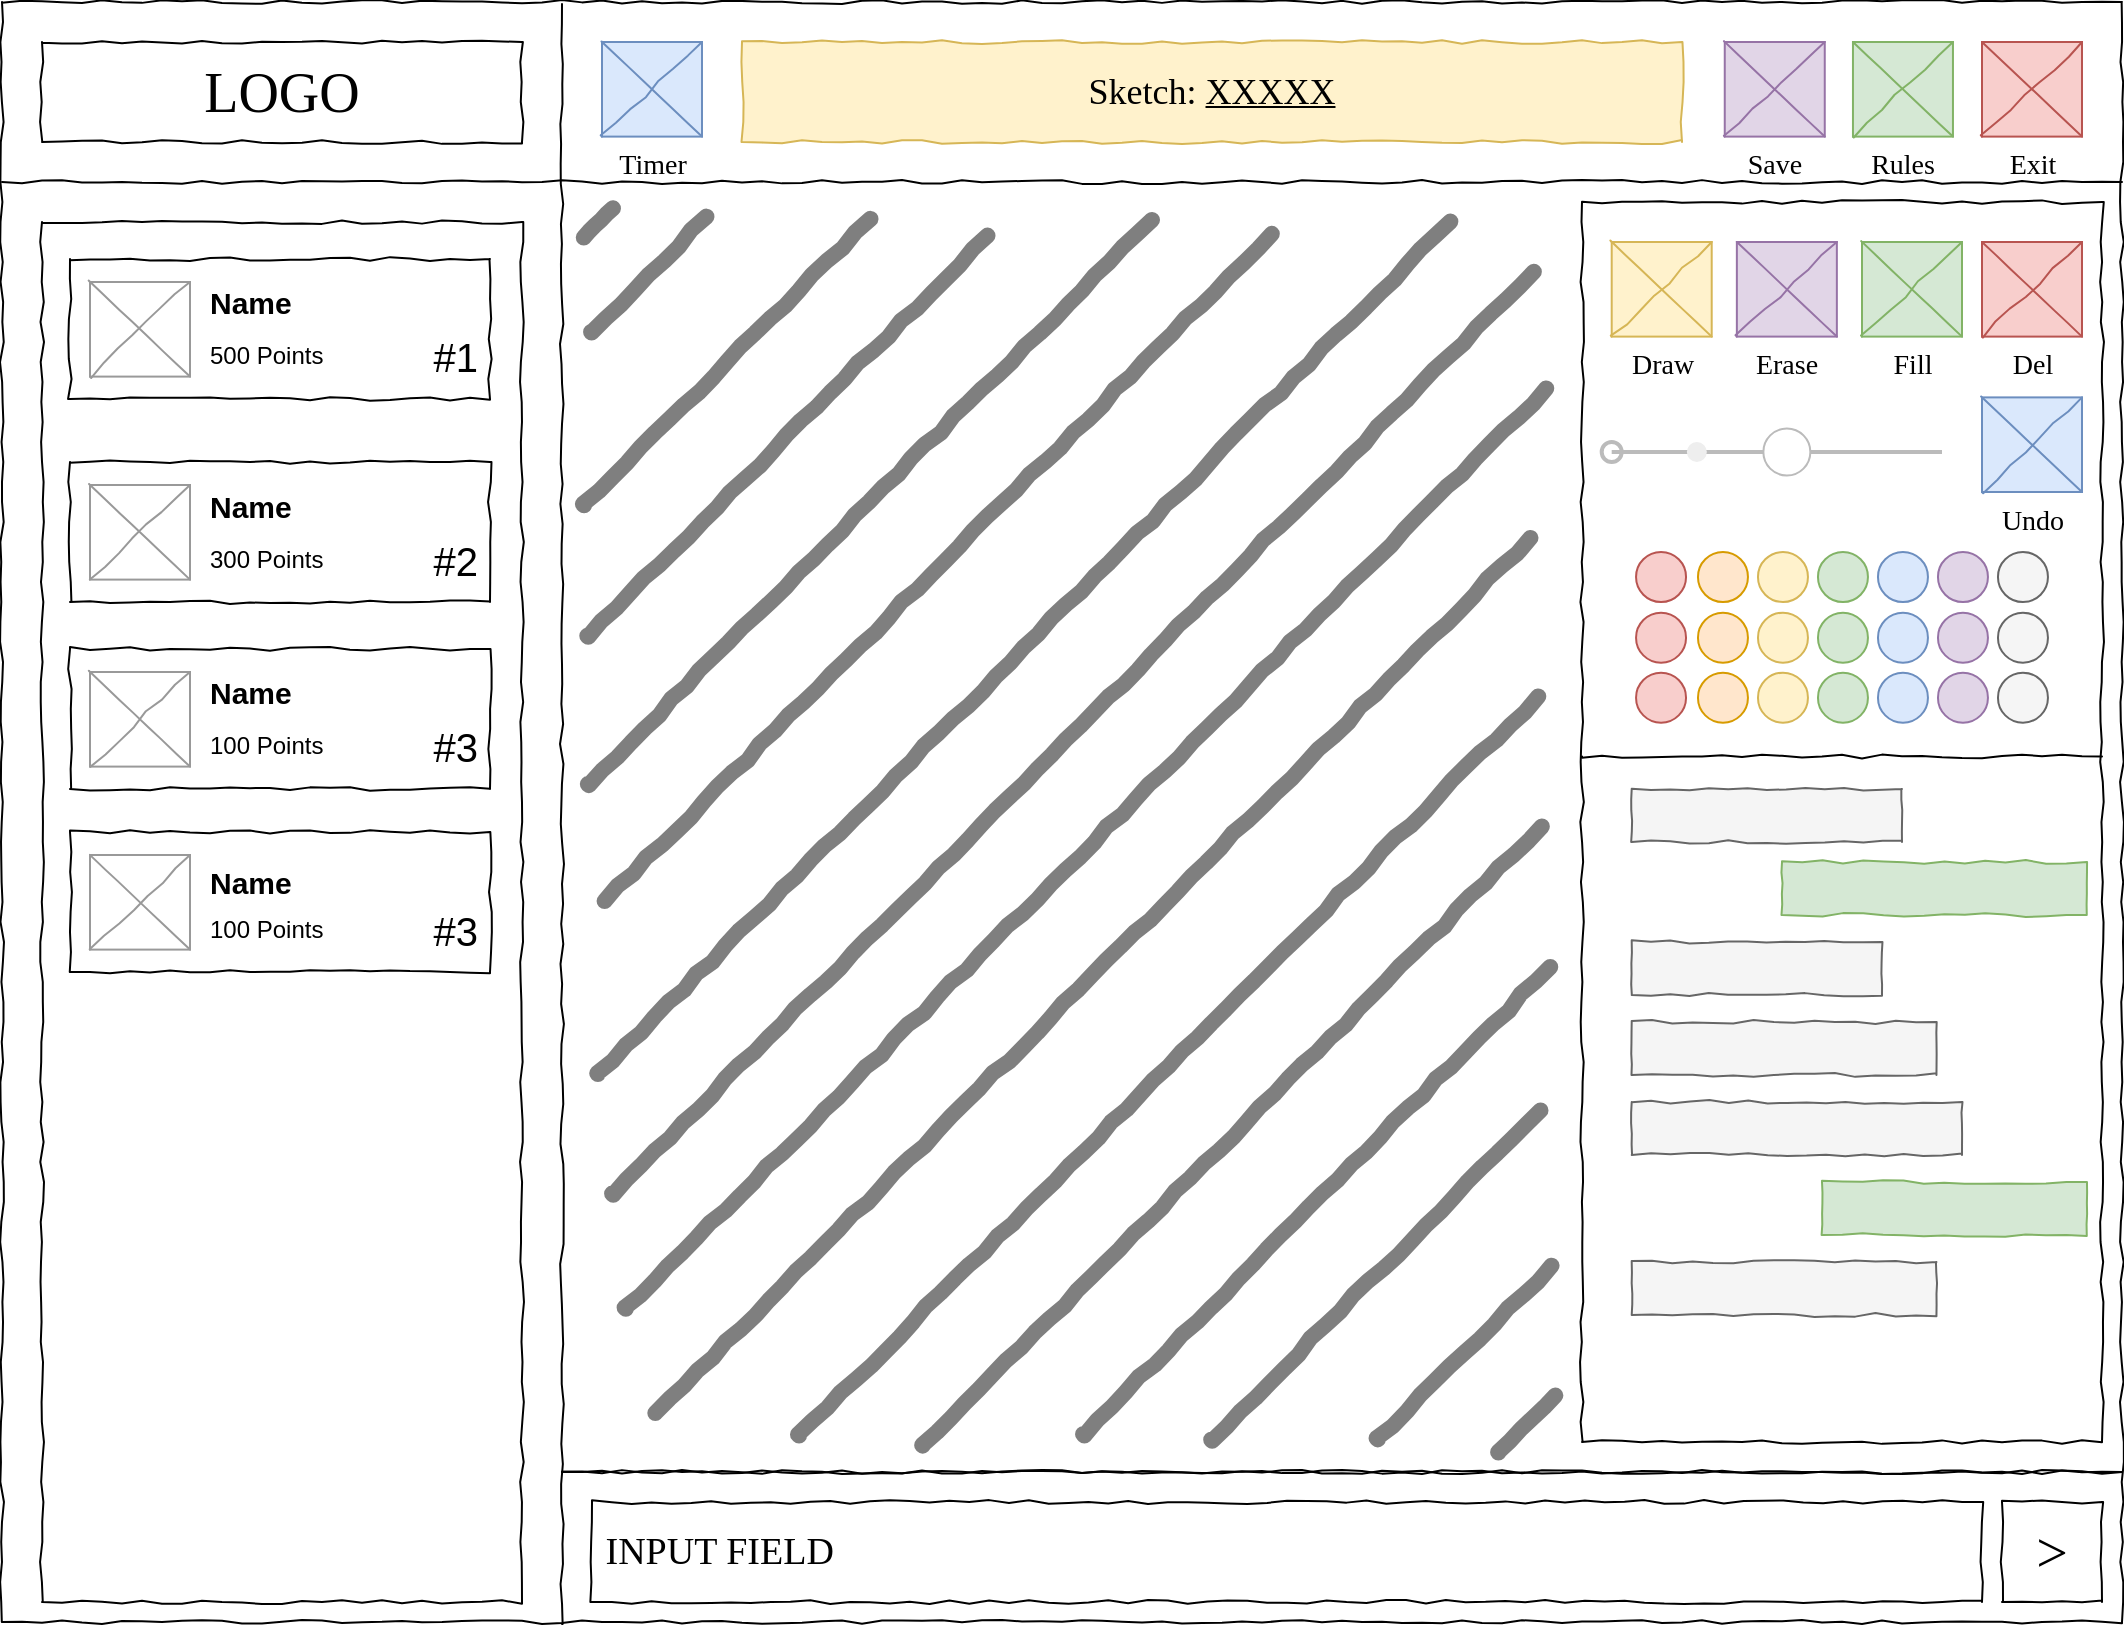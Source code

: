 <mxfile version="13.6.6" type="device"><diagram name="Page-1" id="03018318-947c-dd8e-b7a3-06fadd420f32"><mxGraphModel dx="2370" dy="1258" grid="1" gridSize="10" guides="1" tooltips="1" connect="1" arrows="1" fold="1" page="1" pageScale="1" pageWidth="1100" pageHeight="850" background="#ffffff" math="0" shadow="0"><root><mxCell id="0"/><mxCell id="1" parent="0"/><mxCell id="677b7b8949515195-1" value="" style="whiteSpace=wrap;html=1;rounded=0;shadow=0;labelBackgroundColor=none;strokeColor=#000000;strokeWidth=1;fillColor=none;fontFamily=Verdana;fontSize=12;fontColor=#000000;align=center;comic=1;" parent="1" vertex="1"><mxGeometry x="20" y="20" width="1060" height="810" as="geometry"/></mxCell><mxCell id="677b7b8949515195-8" value="" style="whiteSpace=wrap;html=1;rounded=0;shadow=0;labelBackgroundColor=none;strokeWidth=1;fontFamily=Verdana;fontSize=12;align=center;comic=1;" parent="1" vertex="1"><mxGeometry x="40" y="130" width="240" height="690" as="geometry"/></mxCell><mxCell id="xtSBXlfxNBJaVBsAeuLu-24" value="" style="whiteSpace=wrap;html=1;rounded=0;shadow=0;labelBackgroundColor=none;strokeWidth=1;fillColor=none;fontFamily=Verdana;fontSize=12;align=center;comic=1;" parent="1" vertex="1"><mxGeometry x="54" y="435" width="210" height="70" as="geometry"/></mxCell><mxCell id="xtSBXlfxNBJaVBsAeuLu-19" value="" style="whiteSpace=wrap;html=1;rounded=0;shadow=0;labelBackgroundColor=none;strokeWidth=1;fillColor=none;fontFamily=Verdana;fontSize=12;align=center;comic=1;" parent="1" vertex="1"><mxGeometry x="54" y="343.5" width="210" height="70" as="geometry"/></mxCell><mxCell id="xtSBXlfxNBJaVBsAeuLu-9" value="" style="whiteSpace=wrap;html=1;rounded=0;shadow=0;labelBackgroundColor=none;strokeWidth=1;fillColor=none;fontFamily=Verdana;fontSize=12;align=center;comic=1;" parent="1" vertex="1"><mxGeometry x="54" y="148.5" width="210" height="70" as="geometry"/></mxCell><mxCell id="xtSBXlfxNBJaVBsAeuLu-51" value="" style="whiteSpace=wrap;html=1;rounded=0;shadow=0;labelBackgroundColor=none;strokeWidth=1;fontFamily=Verdana;fontSize=12;align=center;comic=1;fillColor=#FFFFFF7F;" parent="1" vertex="1"><mxGeometry x="810" y="120" width="260" height="620" as="geometry"/></mxCell><mxCell id="xtSBXlfxNBJaVBsAeuLu-14" value="" style="whiteSpace=wrap;html=1;rounded=0;shadow=0;labelBackgroundColor=none;strokeWidth=1;fontFamily=Verdana;fontSize=12;align=center;comic=1;" parent="1" vertex="1"><mxGeometry x="54" y="250" width="210" height="70" as="geometry"/></mxCell><mxCell id="677b7b8949515195-2" value="LOGO" style="whiteSpace=wrap;html=1;rounded=0;shadow=0;labelBackgroundColor=none;strokeWidth=1;fontFamily=Verdana;fontSize=28;align=center;comic=1;" parent="1" vertex="1"><mxGeometry x="40" y="40" width="240" height="50" as="geometry"/></mxCell><mxCell id="677b7b8949515195-9" value="" style="line;strokeWidth=1;html=1;rounded=0;shadow=0;labelBackgroundColor=none;fillColor=none;fontFamily=Verdana;fontSize=14;fontColor=#000000;align=center;comic=1;" parent="1" vertex="1"><mxGeometry x="20" y="105" width="1060" height="10" as="geometry"/></mxCell><mxCell id="xtSBXlfxNBJaVBsAeuLu-1" value="" style="line;strokeWidth=1;html=1;rounded=0;shadow=0;labelBackgroundColor=none;fillColor=none;fontFamily=Verdana;fontSize=14;fontColor=#000000;align=center;comic=1;rotation=-90;" parent="1" vertex="1"><mxGeometry x="-105" y="421" width="810" height="10" as="geometry"/></mxCell><mxCell id="xtSBXlfxNBJaVBsAeuLu-2" value="" style="verticalLabelPosition=bottom;shadow=0;dashed=0;align=center;html=1;verticalAlign=top;strokeWidth=1;shape=mxgraph.mockup.graphics.simpleIcon;strokeColor=#999999;rounded=0;labelBackgroundColor=none;fontFamily=Verdana;fontSize=14;fontColor=#000000;comic=1;" parent="1" vertex="1"><mxGeometry x="64" y="160" width="50" height="47.3" as="geometry"/></mxCell><mxCell id="xtSBXlfxNBJaVBsAeuLu-7" style="edgeStyle=orthogonalEdgeStyle;rounded=0;orthogonalLoop=1;jettySize=auto;html=1;exitX=0.5;exitY=1;exitDx=0;exitDy=0;" parent="1" edge="1"><mxGeometry relative="1" as="geometry"><mxPoint x="146" y="182" as="sourcePoint"/><mxPoint x="146" y="182" as="targetPoint"/></mxGeometry></mxCell><mxCell id="xtSBXlfxNBJaVBsAeuLu-10" value="" style="verticalLabelPosition=bottom;shadow=0;dashed=0;align=center;html=1;verticalAlign=top;strokeWidth=1;shape=mxgraph.mockup.graphics.simpleIcon;strokeColor=#999999;rounded=0;labelBackgroundColor=none;fontFamily=Verdana;fontSize=14;fontColor=#000000;comic=1;" parent="1" vertex="1"><mxGeometry x="64" y="261.5" width="50" height="47.3" as="geometry"/></mxCell><mxCell id="xtSBXlfxNBJaVBsAeuLu-12" style="edgeStyle=orthogonalEdgeStyle;rounded=0;orthogonalLoop=1;jettySize=auto;html=1;exitX=0.5;exitY=1;exitDx=0;exitDy=0;" parent="1" edge="1"><mxGeometry relative="1" as="geometry"><mxPoint x="146" y="283.5" as="sourcePoint"/><mxPoint x="146" y="283.5" as="targetPoint"/></mxGeometry></mxCell><mxCell id="xtSBXlfxNBJaVBsAeuLu-15" value="" style="verticalLabelPosition=bottom;shadow=0;dashed=0;align=center;html=1;verticalAlign=top;strokeWidth=1;shape=mxgraph.mockup.graphics.simpleIcon;strokeColor=#999999;rounded=0;labelBackgroundColor=none;fontFamily=Verdana;fontSize=14;fontColor=#000000;comic=1;" parent="1" vertex="1"><mxGeometry x="64" y="355" width="50" height="47.3" as="geometry"/></mxCell><mxCell id="xtSBXlfxNBJaVBsAeuLu-16" value="&lt;div&gt;&lt;font style=&quot;font-size: 15px&quot;&gt;&lt;b&gt;Name&lt;/b&gt;&lt;/font&gt;&lt;br&gt;&lt;/div&gt;" style="text;html=1;strokeColor=none;fillColor=none;align=left;verticalAlign=middle;whiteSpace=wrap;rounded=0;" parent="1" vertex="1"><mxGeometry x="122" y="355" width="128" height="20" as="geometry"/></mxCell><mxCell id="xtSBXlfxNBJaVBsAeuLu-17" style="edgeStyle=orthogonalEdgeStyle;rounded=0;orthogonalLoop=1;jettySize=auto;html=1;exitX=0.5;exitY=1;exitDx=0;exitDy=0;" parent="1" source="xtSBXlfxNBJaVBsAeuLu-16" target="xtSBXlfxNBJaVBsAeuLu-16" edge="1"><mxGeometry relative="1" as="geometry"/></mxCell><mxCell id="xtSBXlfxNBJaVBsAeuLu-20" value="" style="verticalLabelPosition=bottom;shadow=0;dashed=0;align=center;html=1;verticalAlign=top;strokeWidth=1;shape=mxgraph.mockup.graphics.simpleIcon;strokeColor=#999999;rounded=0;labelBackgroundColor=none;fontFamily=Verdana;fontSize=14;fontColor=#000000;comic=1;" parent="1" vertex="1"><mxGeometry x="64" y="446.5" width="50" height="47.3" as="geometry"/></mxCell><mxCell id="xtSBXlfxNBJaVBsAeuLu-22" style="edgeStyle=orthogonalEdgeStyle;rounded=0;orthogonalLoop=1;jettySize=auto;html=1;exitX=0.5;exitY=1;exitDx=0;exitDy=0;" parent="1" edge="1"><mxGeometry relative="1" as="geometry"><mxPoint x="146" y="468.5" as="sourcePoint"/><mxPoint x="146" y="468.5" as="targetPoint"/></mxGeometry></mxCell><mxCell id="xtSBXlfxNBJaVBsAeuLu-25" value="&lt;font style=&quot;font-size: 18px&quot;&gt;Sketch: &lt;u&gt;XXXXX&lt;/u&gt;&lt;br&gt;&lt;/font&gt;" style="whiteSpace=wrap;html=1;rounded=0;shadow=0;labelBackgroundColor=none;strokeWidth=1;fontFamily=Verdana;fontSize=12;align=center;comic=1;fillColor=#fff2cc;strokeColor=#d6b656;" parent="1" vertex="1"><mxGeometry x="390" y="40" width="470" height="50" as="geometry"/></mxCell><mxCell id="xtSBXlfxNBJaVBsAeuLu-28" style="edgeStyle=orthogonalEdgeStyle;rounded=0;orthogonalLoop=1;jettySize=auto;html=1;exitX=0.5;exitY=1;exitDx=0;exitDy=0;" parent="1" edge="1"><mxGeometry relative="1" as="geometry"><mxPoint x="410" y="61.5" as="sourcePoint"/><mxPoint x="410" y="61.5" as="targetPoint"/></mxGeometry></mxCell><mxCell id="xtSBXlfxNBJaVBsAeuLu-46" value="" style="line;strokeWidth=1;html=1;rounded=0;shadow=0;labelBackgroundColor=none;fillColor=none;fontFamily=Verdana;fontSize=14;fontColor=#000000;align=center;comic=1;rotation=0;" parent="1" vertex="1"><mxGeometry x="300" y="750" width="780" height="10" as="geometry"/></mxCell><mxCell id="xtSBXlfxNBJaVBsAeuLu-48" value="&lt;div style=&quot;font-size: 19px&quot; align=&quot;left&quot;&gt;&lt;font style=&quot;font-size: 19px&quot;&gt;&amp;nbsp;INPUT FIELD&lt;br&gt;&lt;/font&gt;&lt;/div&gt;" style="whiteSpace=wrap;html=1;rounded=0;shadow=0;labelBackgroundColor=none;strokeWidth=1;fontFamily=Verdana;fontSize=12;align=left;comic=1;" parent="1" vertex="1"><mxGeometry x="315" y="770" width="695" height="50" as="geometry"/></mxCell><mxCell id="xtSBXlfxNBJaVBsAeuLu-50" value="&amp;gt;" style="whiteSpace=wrap;html=1;rounded=0;shadow=0;labelBackgroundColor=none;strokeWidth=1;fontFamily=Verdana;fontSize=28;align=center;comic=1;" parent="1" vertex="1"><mxGeometry x="1020" y="770" width="50" height="50" as="geometry"/></mxCell><mxCell id="dmVGWvP_oCumSiLHltDU-2" value="&lt;div&gt;&lt;font style=&quot;font-size: 15px&quot;&gt;&lt;b&gt;Name&lt;/b&gt;&lt;/font&gt;&lt;br&gt;&lt;/div&gt;" style="text;html=1;strokeColor=none;fillColor=none;align=left;verticalAlign=middle;whiteSpace=wrap;rounded=0;" vertex="1" parent="1"><mxGeometry x="122" y="450" width="128" height="20" as="geometry"/></mxCell><mxCell id="dmVGWvP_oCumSiLHltDU-4" value="&lt;div&gt;&lt;font style=&quot;font-size: 15px&quot;&gt;&lt;b&gt;Name&lt;/b&gt;&lt;/font&gt;&lt;br&gt;&lt;/div&gt;" style="text;html=1;strokeColor=none;fillColor=none;align=left;verticalAlign=middle;whiteSpace=wrap;rounded=0;" vertex="1" parent="1"><mxGeometry x="122" y="261.5" width="128" height="20" as="geometry"/></mxCell><mxCell id="dmVGWvP_oCumSiLHltDU-5" value="&lt;div&gt;&lt;font style=&quot;font-size: 15px&quot;&gt;&lt;b&gt;Name&lt;/b&gt;&lt;/font&gt;&lt;br&gt;&lt;/div&gt;" style="text;html=1;strokeColor=none;fillColor=none;align=left;verticalAlign=middle;whiteSpace=wrap;rounded=0;" vertex="1" parent="1"><mxGeometry x="122" y="160" width="128" height="20" as="geometry"/></mxCell><mxCell id="dmVGWvP_oCumSiLHltDU-6" value="&lt;div&gt;500 Points&lt;/div&gt;" style="text;html=1;strokeColor=none;fillColor=none;align=left;verticalAlign=middle;whiteSpace=wrap;rounded=0;" vertex="1" parent="1"><mxGeometry x="122" y="187.3" width="128" height="20" as="geometry"/></mxCell><mxCell id="dmVGWvP_oCumSiLHltDU-7" value="&lt;div&gt;300 Points&lt;/div&gt;" style="text;html=1;strokeColor=none;fillColor=none;align=left;verticalAlign=middle;whiteSpace=wrap;rounded=0;" vertex="1" parent="1"><mxGeometry x="122" y="288.8" width="128" height="20" as="geometry"/></mxCell><mxCell id="dmVGWvP_oCumSiLHltDU-9" value="&lt;div&gt;100 Points&lt;/div&gt;" style="text;html=1;strokeColor=none;fillColor=none;align=left;verticalAlign=middle;whiteSpace=wrap;rounded=0;" vertex="1" parent="1"><mxGeometry x="122" y="382.3" width="128" height="20" as="geometry"/></mxCell><mxCell id="dmVGWvP_oCumSiLHltDU-11" value="&lt;div&gt;100 Points&lt;/div&gt;" style="text;html=1;strokeColor=none;fillColor=none;align=left;verticalAlign=middle;whiteSpace=wrap;rounded=0;" vertex="1" parent="1"><mxGeometry x="122" y="473.8" width="128" height="20" as="geometry"/></mxCell><mxCell id="dmVGWvP_oCumSiLHltDU-12" value="&lt;font style=&quot;font-size: 20px&quot;&gt;#1&lt;br&gt;&lt;/font&gt;" style="text;html=1;strokeColor=none;fillColor=none;align=right;verticalAlign=middle;whiteSpace=wrap;rounded=0;" vertex="1" parent="1"><mxGeometry x="220" y="187.3" width="40" height="20" as="geometry"/></mxCell><mxCell id="dmVGWvP_oCumSiLHltDU-13" value="&lt;font style=&quot;font-size: 20px&quot;&gt;#2&lt;/font&gt;" style="text;html=1;strokeColor=none;fillColor=none;align=right;verticalAlign=middle;whiteSpace=wrap;rounded=0;" vertex="1" parent="1"><mxGeometry x="220" y="288.8" width="40" height="20" as="geometry"/></mxCell><mxCell id="dmVGWvP_oCumSiLHltDU-15" value="&lt;font style=&quot;font-size: 20px&quot;&gt;#3&lt;/font&gt;" style="text;html=1;strokeColor=none;fillColor=none;align=right;verticalAlign=middle;whiteSpace=wrap;rounded=0;" vertex="1" parent="1"><mxGeometry x="220" y="382.3" width="40" height="20" as="geometry"/></mxCell><mxCell id="dmVGWvP_oCumSiLHltDU-16" value="&lt;font style=&quot;font-size: 20px&quot;&gt;#3&lt;/font&gt;" style="text;html=1;strokeColor=none;fillColor=none;align=right;verticalAlign=middle;whiteSpace=wrap;rounded=0;" vertex="1" parent="1"><mxGeometry x="220" y="473.8" width="40" height="20" as="geometry"/></mxCell><mxCell id="dmVGWvP_oCumSiLHltDU-18" value="" style="line;strokeWidth=8;html=1;rounded=0;shadow=0;labelBackgroundColor=none;fillColor=none;fontFamily=Verdana;fontSize=14;fontColor=#000000;align=center;comic=1;rotation=-45;opacity=50;" vertex="1" parent="1"><mxGeometry x="762.31" y="726.01" width="40.26" height="10" as="geometry"/></mxCell><mxCell id="dmVGWvP_oCumSiLHltDU-25" value="" style="line;strokeWidth=8;html=1;rounded=0;shadow=0;labelBackgroundColor=none;fillColor=none;fontFamily=Verdana;fontSize=14;fontColor=#000000;align=center;comic=1;rotation=-45;opacity=50;" vertex="1" parent="1"><mxGeometry x="689.9" y="690.27" width="122.87" height="10" as="geometry"/></mxCell><mxCell id="dmVGWvP_oCumSiLHltDU-26" value="" style="line;strokeWidth=8;html=1;rounded=0;shadow=0;labelBackgroundColor=none;fillColor=none;fontFamily=Verdana;fontSize=14;fontColor=#000000;align=center;comic=1;rotation=-45;opacity=50;" vertex="1" parent="1"><mxGeometry x="590.49" y="651.53" width="232.87" height="10" as="geometry"/></mxCell><mxCell id="dmVGWvP_oCumSiLHltDU-27" value="" style="line;strokeWidth=8;html=1;rounded=0;shadow=0;labelBackgroundColor=none;fillColor=none;fontFamily=Verdana;fontSize=14;fontColor=#000000;align=center;comic=1;rotation=-45;opacity=50;" vertex="1" parent="1"><mxGeometry x="512.13" y="614.29" width="330.38" height="10" as="geometry"/></mxCell><mxCell id="dmVGWvP_oCumSiLHltDU-28" value="" style="line;strokeWidth=8;html=1;rounded=0;shadow=0;labelBackgroundColor=none;fillColor=none;fontFamily=Verdana;fontSize=14;fontColor=#000000;align=center;comic=1;rotation=-45;opacity=50;" vertex="1" parent="1"><mxGeometry x="416.22" y="582.04" width="437.82" height="10" as="geometry"/></mxCell><mxCell id="dmVGWvP_oCumSiLHltDU-29" value="" style="line;strokeWidth=8;html=1;rounded=0;shadow=0;labelBackgroundColor=none;fillColor=none;fontFamily=Verdana;fontSize=14;fontColor=#000000;align=center;comic=1;rotation=-45;opacity=50;" vertex="1" parent="1"><mxGeometry x="341.99" y="546.99" width="522.69" height="10" as="geometry"/></mxCell><mxCell id="dmVGWvP_oCumSiLHltDU-30" value="" style="line;strokeWidth=8;html=1;rounded=0;shadow=0;labelBackgroundColor=none;fillColor=none;fontFamily=Verdana;fontSize=14;fontColor=#000000;align=center;comic=1;rotation=-45;opacity=50;" vertex="1" parent="1"><mxGeometry x="256.04" y="501.73" width="618.81" height="10" as="geometry"/></mxCell><mxCell id="dmVGWvP_oCumSiLHltDU-31" value="" style="line;strokeWidth=8;html=1;rounded=0;shadow=0;labelBackgroundColor=none;fillColor=none;fontFamily=Verdana;fontSize=14;fontColor=#000000;align=center;comic=1;rotation=-45;opacity=50;" vertex="1" parent="1"><mxGeometry x="236.61" y="438.3" width="650.82" height="10" as="geometry"/></mxCell><mxCell id="dmVGWvP_oCumSiLHltDU-32" value="" style="line;strokeWidth=8;html=1;rounded=0;shadow=0;labelBackgroundColor=none;fillColor=none;fontFamily=Verdana;fontSize=14;fontColor=#000000;align=center;comic=1;rotation=-45;opacity=50;" vertex="1" parent="1"><mxGeometry x="229.58" y="380.34" width="651.8" height="10" as="geometry"/></mxCell><mxCell id="dmVGWvP_oCumSiLHltDU-33" value="" style="line;strokeWidth=8;html=1;rounded=0;shadow=0;labelBackgroundColor=none;fillColor=none;fontFamily=Verdana;fontSize=14;fontColor=#000000;align=center;comic=1;rotation=-45;opacity=50;" vertex="1" parent="1"><mxGeometry x="229.67" y="337.9" width="602.78" height="10" as="geometry"/></mxCell><mxCell id="dmVGWvP_oCumSiLHltDU-34" value="" style="line;strokeWidth=8;html=1;rounded=0;shadow=0;labelBackgroundColor=none;fillColor=none;fontFamily=Verdana;fontSize=14;fontColor=#000000;align=center;comic=1;rotation=-45;opacity=50;" vertex="1" parent="1"><mxGeometry x="252.2" y="297.71" width="471.8" height="10" as="geometry"/></mxCell><mxCell id="dmVGWvP_oCumSiLHltDU-35" value="" style="line;strokeWidth=8;html=1;rounded=0;shadow=0;labelBackgroundColor=none;fillColor=none;fontFamily=Verdana;fontSize=14;fontColor=#000000;align=center;comic=1;rotation=-45;opacity=50;" vertex="1" parent="1"><mxGeometry x="254.49" y="265" width="398.93" height="10" as="geometry"/></mxCell><mxCell id="dmVGWvP_oCumSiLHltDU-36" value="" style="line;strokeWidth=8;html=1;rounded=0;shadow=0;labelBackgroundColor=none;fillColor=none;fontFamily=Verdana;fontSize=14;fontColor=#000000;align=center;comic=1;rotation=-45;opacity=50;" vertex="1" parent="1"><mxGeometry x="271.18" y="231.84" width="283.02" height="10" as="geometry"/></mxCell><mxCell id="dmVGWvP_oCumSiLHltDU-37" value="" style="line;strokeWidth=8;html=1;rounded=0;shadow=0;labelBackgroundColor=none;fillColor=none;fontFamily=Verdana;fontSize=14;fontColor=#000000;align=center;comic=1;rotation=-45;opacity=50;" vertex="1" parent="1"><mxGeometry x="281.38" y="195.04" width="202.52" height="10" as="geometry"/></mxCell><mxCell id="dmVGWvP_oCumSiLHltDU-38" value="" style="line;strokeWidth=8;html=1;rounded=0;shadow=0;labelBackgroundColor=none;fillColor=none;fontFamily=Verdana;fontSize=14;fontColor=#000000;align=center;comic=1;rotation=-45;opacity=50;" vertex="1" parent="1"><mxGeometry x="302.58" y="151.16" width="81.59" height="10" as="geometry"/></mxCell><mxCell id="dmVGWvP_oCumSiLHltDU-39" value="" style="line;strokeWidth=8;html=1;rounded=0;shadow=0;labelBackgroundColor=none;fillColor=none;fontFamily=Verdana;fontSize=14;fontColor=#000000;align=center;comic=1;rotation=-45;opacity=50;" vertex="1" parent="1"><mxGeometry x="307.85" y="114.16" width="20.67" height="32.54" as="geometry"/></mxCell><mxCell id="dmVGWvP_oCumSiLHltDU-42" value="Draw" style="verticalLabelPosition=bottom;shadow=0;dashed=0;align=center;html=1;verticalAlign=top;strokeWidth=1;shape=mxgraph.mockup.graphics.simpleIcon;strokeColor=#d6b656;rounded=0;labelBackgroundColor=none;fontFamily=Verdana;fontSize=14;comic=1;fillColor=#fff2cc;" vertex="1" parent="1"><mxGeometry x="824.85" y="140" width="50" height="47.3" as="geometry"/></mxCell><mxCell id="dmVGWvP_oCumSiLHltDU-43" value="Erase" style="verticalLabelPosition=bottom;shadow=0;dashed=0;align=center;html=1;verticalAlign=top;strokeWidth=1;shape=mxgraph.mockup.graphics.simpleIcon;strokeColor=#9673a6;rounded=0;labelBackgroundColor=none;fontFamily=Verdana;fontSize=14;comic=1;fillColor=#e1d5e7;" vertex="1" parent="1"><mxGeometry x="887.43" y="140" width="50" height="47.3" as="geometry"/></mxCell><mxCell id="dmVGWvP_oCumSiLHltDU-44" value="Fill" style="verticalLabelPosition=bottom;shadow=0;dashed=0;align=center;html=1;verticalAlign=top;strokeWidth=1;shape=mxgraph.mockup.graphics.simpleIcon;strokeColor=#82b366;rounded=0;labelBackgroundColor=none;fontFamily=Verdana;fontSize=14;comic=1;fillColor=#d5e8d4;" vertex="1" parent="1"><mxGeometry x="950" y="140" width="50" height="47.3" as="geometry"/></mxCell><mxCell id="dmVGWvP_oCumSiLHltDU-45" value="Del" style="verticalLabelPosition=bottom;shadow=0;dashed=0;align=center;html=1;verticalAlign=top;strokeWidth=1;shape=mxgraph.mockup.graphics.simpleIcon;strokeColor=#b85450;rounded=0;labelBackgroundColor=none;fontFamily=Verdana;fontSize=14;comic=1;fillColor=#f8cecc;" vertex="1" parent="1"><mxGeometry x="1010" y="140" width="50" height="47.3" as="geometry"/></mxCell><mxCell id="dmVGWvP_oCumSiLHltDU-46" value="" style="dashed=0;verticalLabelPosition=bottom;verticalAlign=top;align=center;shape=mxgraph.gmdl.slider2;barPos=0;strokeColor=#bbbbbb;opacity=100;strokeWidth=2;handleSize=10;shadow=0;" vertex="1" parent="1"><mxGeometry x="824.85" y="240" width="165.15" height="10" as="geometry"/></mxCell><mxCell id="dmVGWvP_oCumSiLHltDU-47" value="" style="dashed=0;verticalLabelPosition=bottom;verticalAlign=top;align=center;shape=mxgraph.gmdl.slider2;barPos=50;opacity=100;strokeWidth=2;fillColor=#eeeeee;handleSize=10;shadow=0;strokeColor=none;" vertex="1" parent="1"><mxGeometry x="824.85" y="240" width="85.15" height="10" as="geometry"/></mxCell><mxCell id="dmVGWvP_oCumSiLHltDU-48" value="" style="ellipse;whiteSpace=wrap;html=1;aspect=fixed;strokeWidth=1;align=right;strokeColor=#BBBBBB;" vertex="1" parent="1"><mxGeometry x="900.68" y="233.25" width="23.5" height="23.5" as="geometry"/></mxCell><mxCell id="dmVGWvP_oCumSiLHltDU-49" value="Undo" style="verticalLabelPosition=bottom;shadow=0;dashed=0;align=center;html=1;verticalAlign=top;strokeWidth=1;shape=mxgraph.mockup.graphics.simpleIcon;strokeColor=#6c8ebf;rounded=0;labelBackgroundColor=none;fontFamily=Verdana;fontSize=14;comic=1;fillColor=#dae8fc;" vertex="1" parent="1"><mxGeometry x="1010" y="217.7" width="50" height="47.3" as="geometry"/></mxCell><mxCell id="dmVGWvP_oCumSiLHltDU-51" value="" style="ellipse;whiteSpace=wrap;html=1;aspect=fixed;strokeColor=#b85450;strokeWidth=1;align=right;fillColor=#f8cecc;" vertex="1" parent="1"><mxGeometry x="837.02" y="295" width="25" height="25" as="geometry"/></mxCell><mxCell id="dmVGWvP_oCumSiLHltDU-52" value="" style="ellipse;whiteSpace=wrap;html=1;aspect=fixed;strokeColor=#d79b00;strokeWidth=1;align=right;fillColor=#ffe6cc;" vertex="1" parent="1"><mxGeometry x="867.98" y="295" width="25" height="25" as="geometry"/></mxCell><mxCell id="dmVGWvP_oCumSiLHltDU-53" value="" style="ellipse;whiteSpace=wrap;html=1;aspect=fixed;strokeColor=#d6b656;strokeWidth=1;align=right;fillColor=#fff2cc;" vertex="1" parent="1"><mxGeometry x="897.98" y="295" width="25" height="25" as="geometry"/></mxCell><mxCell id="dmVGWvP_oCumSiLHltDU-54" value="" style="ellipse;whiteSpace=wrap;html=1;aspect=fixed;strokeColor=#82b366;strokeWidth=1;align=right;fillColor=#d5e8d4;" vertex="1" parent="1"><mxGeometry x="927.98" y="295" width="25" height="25" as="geometry"/></mxCell><mxCell id="dmVGWvP_oCumSiLHltDU-55" value="" style="ellipse;whiteSpace=wrap;html=1;aspect=fixed;strokeColor=#6c8ebf;strokeWidth=1;align=right;fillColor=#dae8fc;" vertex="1" parent="1"><mxGeometry x="957.98" y="295" width="25" height="25" as="geometry"/></mxCell><mxCell id="dmVGWvP_oCumSiLHltDU-56" value="" style="ellipse;whiteSpace=wrap;html=1;aspect=fixed;strokeColor=#9673a6;strokeWidth=1;align=right;fillColor=#e1d5e7;" vertex="1" parent="1"><mxGeometry x="987.98" y="295" width="25" height="25" as="geometry"/></mxCell><mxCell id="dmVGWvP_oCumSiLHltDU-57" value="" style="ellipse;whiteSpace=wrap;html=1;aspect=fixed;strokeColor=#666666;strokeWidth=1;align=right;fillColor=#f5f5f5;fontColor=#333333;" vertex="1" parent="1"><mxGeometry x="1017.98" y="295" width="25" height="25" as="geometry"/></mxCell><mxCell id="dmVGWvP_oCumSiLHltDU-77" value="" style="ellipse;whiteSpace=wrap;html=1;aspect=fixed;strokeColor=#b85450;strokeWidth=1;align=right;fillColor=#f8cecc;" vertex="1" parent="1"><mxGeometry x="837.02" y="325.34" width="25" height="25" as="geometry"/></mxCell><mxCell id="dmVGWvP_oCumSiLHltDU-78" value="" style="ellipse;whiteSpace=wrap;html=1;aspect=fixed;strokeColor=#d79b00;strokeWidth=1;align=right;fillColor=#ffe6cc;" vertex="1" parent="1"><mxGeometry x="867.98" y="325.34" width="25" height="25" as="geometry"/></mxCell><mxCell id="dmVGWvP_oCumSiLHltDU-79" value="" style="ellipse;whiteSpace=wrap;html=1;aspect=fixed;strokeColor=#d6b656;strokeWidth=1;align=right;fillColor=#fff2cc;" vertex="1" parent="1"><mxGeometry x="897.98" y="325.34" width="25" height="25" as="geometry"/></mxCell><mxCell id="dmVGWvP_oCumSiLHltDU-80" value="" style="ellipse;whiteSpace=wrap;html=1;aspect=fixed;strokeColor=#82b366;strokeWidth=1;align=right;fillColor=#d5e8d4;" vertex="1" parent="1"><mxGeometry x="927.98" y="325.34" width="25" height="25" as="geometry"/></mxCell><mxCell id="dmVGWvP_oCumSiLHltDU-81" value="" style="ellipse;whiteSpace=wrap;html=1;aspect=fixed;strokeColor=#6c8ebf;strokeWidth=1;align=right;fillColor=#dae8fc;" vertex="1" parent="1"><mxGeometry x="957.98" y="325.34" width="25" height="25" as="geometry"/></mxCell><mxCell id="dmVGWvP_oCumSiLHltDU-82" value="" style="ellipse;whiteSpace=wrap;html=1;aspect=fixed;strokeColor=#9673a6;strokeWidth=1;align=right;fillColor=#e1d5e7;" vertex="1" parent="1"><mxGeometry x="987.98" y="325.34" width="25" height="25" as="geometry"/></mxCell><mxCell id="dmVGWvP_oCumSiLHltDU-83" value="" style="ellipse;whiteSpace=wrap;html=1;aspect=fixed;strokeColor=#666666;strokeWidth=1;align=right;fillColor=#f5f5f5;fontColor=#333333;" vertex="1" parent="1"><mxGeometry x="1017.98" y="325.34" width="25" height="25" as="geometry"/></mxCell><mxCell id="dmVGWvP_oCumSiLHltDU-85" value="" style="ellipse;whiteSpace=wrap;html=1;aspect=fixed;strokeColor=#b85450;strokeWidth=1;align=right;fillColor=#f8cecc;" vertex="1" parent="1"><mxGeometry x="837.02" y="355.34" width="25" height="25" as="geometry"/></mxCell><mxCell id="dmVGWvP_oCumSiLHltDU-86" value="" style="ellipse;whiteSpace=wrap;html=1;aspect=fixed;strokeColor=#d79b00;strokeWidth=1;align=right;fillColor=#ffe6cc;" vertex="1" parent="1"><mxGeometry x="867.98" y="355.34" width="25" height="25" as="geometry"/></mxCell><mxCell id="dmVGWvP_oCumSiLHltDU-87" value="" style="ellipse;whiteSpace=wrap;html=1;aspect=fixed;strokeColor=#d6b656;strokeWidth=1;align=right;fillColor=#fff2cc;" vertex="1" parent="1"><mxGeometry x="897.98" y="355.34" width="25" height="25" as="geometry"/></mxCell><mxCell id="dmVGWvP_oCumSiLHltDU-88" value="" style="ellipse;whiteSpace=wrap;html=1;aspect=fixed;strokeColor=#82b366;strokeWidth=1;align=right;fillColor=#d5e8d4;" vertex="1" parent="1"><mxGeometry x="927.98" y="355.34" width="25" height="25" as="geometry"/></mxCell><mxCell id="dmVGWvP_oCumSiLHltDU-89" value="" style="ellipse;whiteSpace=wrap;html=1;aspect=fixed;strokeColor=#6c8ebf;strokeWidth=1;align=right;fillColor=#dae8fc;" vertex="1" parent="1"><mxGeometry x="957.98" y="355.34" width="25" height="25" as="geometry"/></mxCell><mxCell id="dmVGWvP_oCumSiLHltDU-90" value="" style="ellipse;whiteSpace=wrap;html=1;aspect=fixed;strokeColor=#9673a6;strokeWidth=1;align=right;fillColor=#e1d5e7;" vertex="1" parent="1"><mxGeometry x="987.98" y="355.34" width="25" height="25" as="geometry"/></mxCell><mxCell id="dmVGWvP_oCumSiLHltDU-91" value="" style="ellipse;whiteSpace=wrap;html=1;aspect=fixed;strokeColor=#666666;strokeWidth=1;align=right;fillColor=#f5f5f5;fontColor=#333333;" vertex="1" parent="1"><mxGeometry x="1017.98" y="355.34" width="25" height="25" as="geometry"/></mxCell><mxCell id="dmVGWvP_oCumSiLHltDU-93" value="" style="line;strokeWidth=1;html=1;rounded=0;shadow=0;labelBackgroundColor=none;fillColor=none;fontFamily=Verdana;fontSize=14;fontColor=#000000;align=center;comic=1;rotation=0;" vertex="1" parent="1"><mxGeometry x="300" y="750" width="780" height="10" as="geometry"/></mxCell><mxCell id="dmVGWvP_oCumSiLHltDU-94" value="" style="line;strokeWidth=1;html=1;rounded=0;shadow=0;labelBackgroundColor=none;fillColor=none;fontFamily=Verdana;fontSize=14;fontColor=#000000;align=center;comic=1;rotation=0;" vertex="1" parent="1"><mxGeometry x="810" y="392.3" width="260" height="10" as="geometry"/></mxCell><mxCell id="dmVGWvP_oCumSiLHltDU-97" value="" style="whiteSpace=wrap;html=1;rounded=0;shadow=0;labelBackgroundColor=none;strokeWidth=1;fillColor=#f5f5f5;fontFamily=Verdana;fontSize=12;align=center;comic=1;strokeColor=#666666;fontColor=#333333;" vertex="1" parent="1"><mxGeometry x="834.85" y="413.5" width="135.15" height="26.5" as="geometry"/></mxCell><mxCell id="dmVGWvP_oCumSiLHltDU-101" value="" style="whiteSpace=wrap;html=1;rounded=0;shadow=0;labelBackgroundColor=none;strokeWidth=1;fillColor=#d5e8d4;fontFamily=Verdana;fontSize=12;align=center;comic=1;strokeColor=#82b366;" vertex="1" parent="1"><mxGeometry x="910" y="450" width="152.38" height="26.5" as="geometry"/></mxCell><mxCell id="dmVGWvP_oCumSiLHltDU-102" value="" style="whiteSpace=wrap;html=1;rounded=0;shadow=0;labelBackgroundColor=none;strokeWidth=1;fillColor=#f5f5f5;fontFamily=Verdana;fontSize=12;align=center;comic=1;strokeColor=#666666;fontColor=#333333;" vertex="1" parent="1"><mxGeometry x="834.85" y="490" width="125.15" height="26.5" as="geometry"/></mxCell><mxCell id="dmVGWvP_oCumSiLHltDU-103" value="" style="whiteSpace=wrap;html=1;rounded=0;shadow=0;labelBackgroundColor=none;strokeWidth=1;fillColor=#f5f5f5;fontFamily=Verdana;fontSize=12;align=center;comic=1;strokeColor=#666666;fontColor=#333333;" vertex="1" parent="1"><mxGeometry x="834.85" y="530" width="152.38" height="26.5" as="geometry"/></mxCell><mxCell id="dmVGWvP_oCumSiLHltDU-105" value="" style="whiteSpace=wrap;html=1;rounded=0;shadow=0;labelBackgroundColor=none;strokeWidth=1;fillColor=#f5f5f5;fontFamily=Verdana;fontSize=12;align=center;comic=1;strokeColor=#666666;fontColor=#333333;" vertex="1" parent="1"><mxGeometry x="834.85" y="570" width="165.15" height="26.5" as="geometry"/></mxCell><mxCell id="dmVGWvP_oCumSiLHltDU-110" value="" style="whiteSpace=wrap;html=1;rounded=0;shadow=0;labelBackgroundColor=none;strokeWidth=1;fillColor=#d5e8d4;fontFamily=Verdana;fontSize=12;align=center;comic=1;strokeColor=#82b366;" vertex="1" parent="1"><mxGeometry x="930" y="610" width="132.38" height="26.5" as="geometry"/></mxCell><mxCell id="dmVGWvP_oCumSiLHltDU-111" value="" style="whiteSpace=wrap;html=1;rounded=0;shadow=0;labelBackgroundColor=none;strokeWidth=1;fillColor=#f5f5f5;fontFamily=Verdana;fontSize=12;align=center;comic=1;strokeColor=#666666;fontColor=#333333;" vertex="1" parent="1"><mxGeometry x="834.85" y="650" width="152.38" height="26.5" as="geometry"/></mxCell><mxCell id="dmVGWvP_oCumSiLHltDU-114" value="Save" style="verticalLabelPosition=bottom;shadow=0;dashed=0;align=center;html=1;verticalAlign=top;strokeWidth=1;shape=mxgraph.mockup.graphics.simpleIcon;strokeColor=#9673a6;rounded=0;labelBackgroundColor=none;fontFamily=Verdana;fontSize=14;comic=1;fillColor=#e1d5e7;" vertex="1" parent="1"><mxGeometry x="881.38" y="40" width="50" height="47.3" as="geometry"/></mxCell><mxCell id="dmVGWvP_oCumSiLHltDU-115" value="Rules" style="verticalLabelPosition=bottom;shadow=0;dashed=0;align=center;html=1;verticalAlign=top;strokeWidth=1;shape=mxgraph.mockup.graphics.simpleIcon;strokeColor=#82b366;rounded=0;labelBackgroundColor=none;fontFamily=Verdana;fontSize=14;comic=1;fillColor=#d5e8d4;" vertex="1" parent="1"><mxGeometry x="945.48" y="40" width="50" height="47.3" as="geometry"/></mxCell><mxCell id="dmVGWvP_oCumSiLHltDU-120" value="Exit" style="verticalLabelPosition=bottom;shadow=0;dashed=0;align=center;html=1;verticalAlign=top;strokeWidth=1;shape=mxgraph.mockup.graphics.simpleIcon;strokeColor=#b85450;rounded=0;labelBackgroundColor=none;fontFamily=Verdana;fontSize=14;comic=1;fillColor=#f8cecc;" vertex="1" parent="1"><mxGeometry x="1010" y="40" width="50" height="47.3" as="geometry"/></mxCell><mxCell id="dmVGWvP_oCumSiLHltDU-121" value="Timer" style="verticalLabelPosition=bottom;shadow=0;dashed=0;align=center;html=1;verticalAlign=top;strokeWidth=1;shape=mxgraph.mockup.graphics.simpleIcon;rounded=0;labelBackgroundColor=none;fontFamily=Verdana;fontSize=14;comic=1;fillColor=#dae8fc;strokeColor=#6c8ebf;" vertex="1" parent="1"><mxGeometry x="320" y="40" width="50" height="47.3" as="geometry"/></mxCell></root></mxGraphModel></diagram></mxfile>